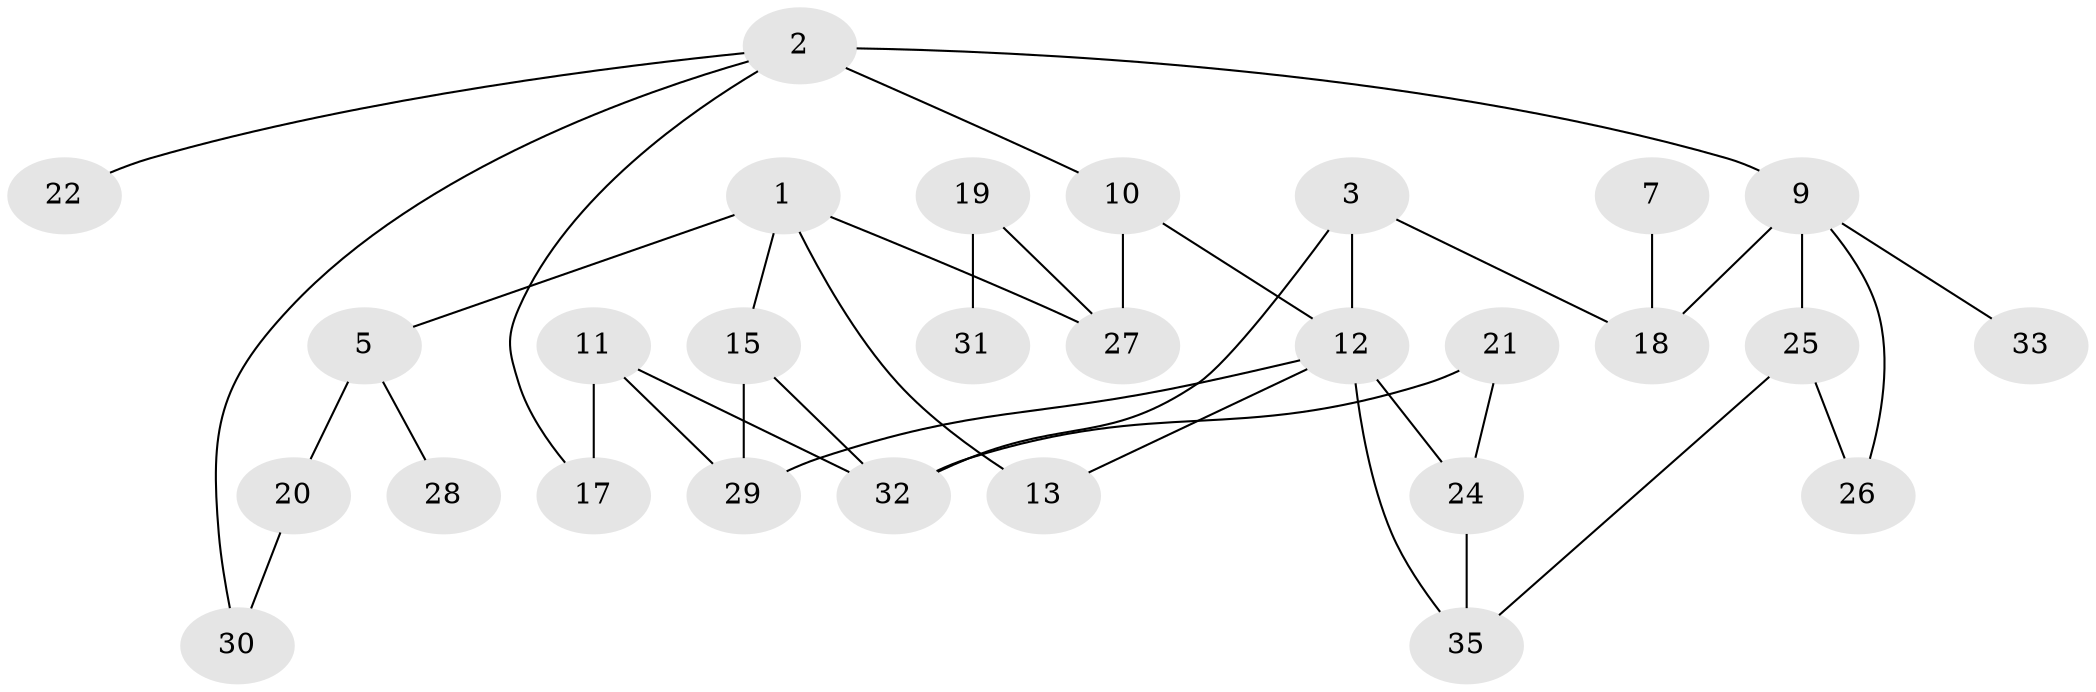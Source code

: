 // original degree distribution, {2: 0.34615384615384615, 1: 0.21794871794871795, 0: 0.10256410256410256, 5: 0.08974358974358974, 3: 0.20512820512820512, 4: 0.038461538461538464}
// Generated by graph-tools (version 1.1) at 2025/33/03/09/25 02:33:46]
// undirected, 28 vertices, 38 edges
graph export_dot {
graph [start="1"]
  node [color=gray90,style=filled];
  1;
  2;
  3;
  5;
  7;
  9;
  10;
  11;
  12;
  13;
  15;
  17;
  18;
  19;
  20;
  21;
  22;
  24;
  25;
  26;
  27;
  28;
  29;
  30;
  31;
  32;
  33;
  35;
  1 -- 5 [weight=2.0];
  1 -- 13 [weight=2.0];
  1 -- 15 [weight=1.0];
  1 -- 27 [weight=1.0];
  2 -- 9 [weight=2.0];
  2 -- 10 [weight=1.0];
  2 -- 17 [weight=1.0];
  2 -- 22 [weight=1.0];
  2 -- 30 [weight=1.0];
  3 -- 12 [weight=1.0];
  3 -- 18 [weight=2.0];
  3 -- 32 [weight=2.0];
  5 -- 20 [weight=1.0];
  5 -- 28 [weight=1.0];
  7 -- 18 [weight=1.0];
  9 -- 18 [weight=1.0];
  9 -- 25 [weight=1.0];
  9 -- 26 [weight=1.0];
  9 -- 33 [weight=1.0];
  10 -- 12 [weight=1.0];
  10 -- 27 [weight=2.0];
  11 -- 17 [weight=1.0];
  11 -- 29 [weight=1.0];
  11 -- 32 [weight=1.0];
  12 -- 13 [weight=1.0];
  12 -- 24 [weight=2.0];
  12 -- 29 [weight=1.0];
  12 -- 35 [weight=1.0];
  15 -- 29 [weight=3.0];
  15 -- 32 [weight=2.0];
  19 -- 27 [weight=1.0];
  19 -- 31 [weight=1.0];
  20 -- 30 [weight=1.0];
  21 -- 24 [weight=1.0];
  21 -- 32 [weight=1.0];
  24 -- 35 [weight=1.0];
  25 -- 26 [weight=1.0];
  25 -- 35 [weight=1.0];
}
